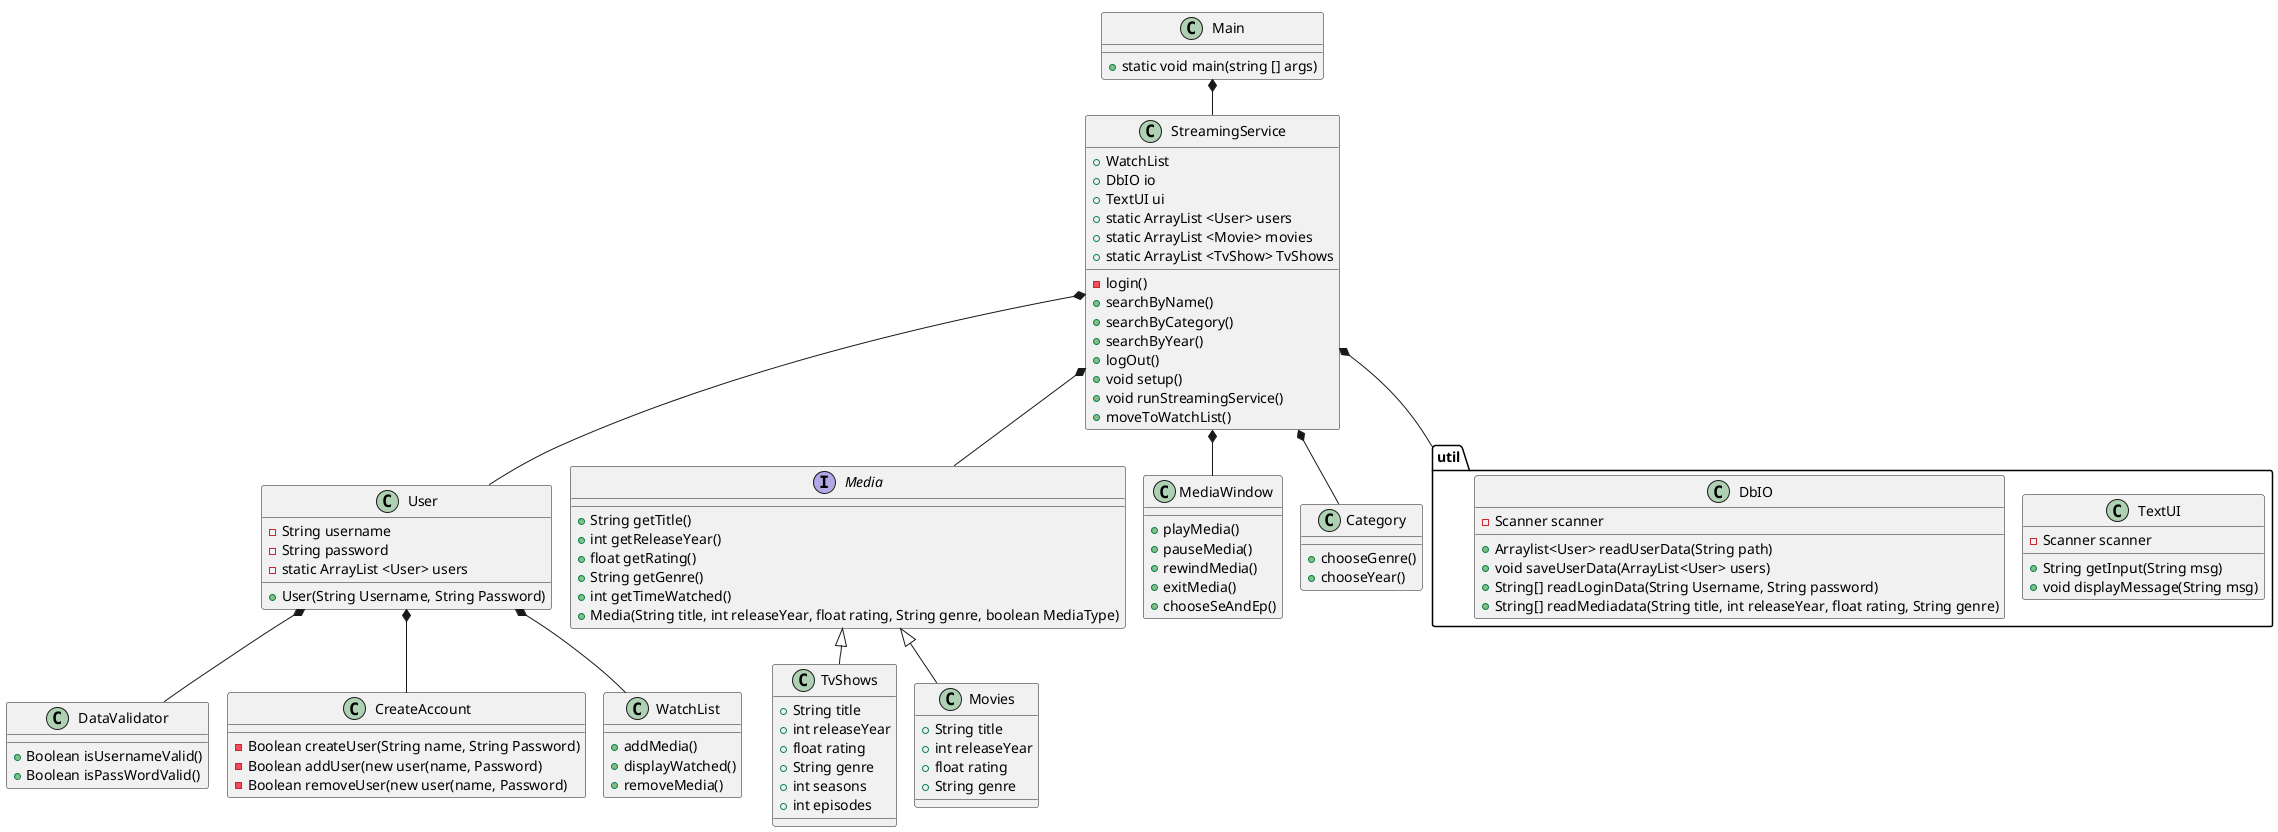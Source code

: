 @startuml
'Domænemodellen giver nye entity klasser
'Pakker, model og util
!pragma layout smetana

class Main
class User
class DataValidator
class CreateAccount
class WatchList
interface Media
class TvShows
class Movies
class MediaWindow
class Category
class StreamingService


package "util"{
       class TextUI
       class DbIO
       }

Main *-- StreamingService
StreamingService *-- User
User *-- DataValidator
User *-- CreateAccount
User *-- WatchList
StreamingService *-- Media
Media <|-- Movies
Media <|-- TvShows
StreamingService *-- MediaWindow
StreamingService *-- util
StreamingService *-- Category

Main : + static void main(string [] args)


StreamingService : + WatchList
StreamingService : + DbIO io
StreamingService : + TextUI ui
StreamingService : + static ArrayList <User> users
StreamingService : + static ArrayList <Movie> movies
StreamingService : + static ArrayList <TvShow> TvShows
'---_new-----
StreamingService : - login()
StreamingService : + searchByName()
StreamingService : + searchByCategory()
StreamingService : + searchByYear()
StreamingService : + logOut()
StreamingService : + void setup()
StreamingService : + void runStreamingService()
StreamingService : + moveToWatchList()
'-----------

User : - String username
User : - String password
User : - static ArrayList <User> users
'---_new-----
User : + User(String Username, String Password)

'-----------

'---_new-----
DataValidator : + Boolean isUsernameValid()
DataValidator : + Boolean isPassWordValid()
'-----------

CreateAccount : - Boolean createUser(String name, String Password)
CreateAccount : - Boolean addUser(new user(name, Password)
CreateAccount : - Boolean removeUser(new user(name, Password)


WatchList : + addMedia()
WatchList : + displayWatched()
WatchList : + removeMedia()


Media : + String getTitle()
Media : + int getReleaseYear()
Media : + float getRating()
Media : + String getGenre()
Media : + int getTimeWatched()
'---_new-----
Media : + Media(String title, int releaseYear, float rating, String genre, boolean MediaType)
'-----------

TvShows : + String title
TvShows : + int releaseYear
TvShows : + float rating
TvShows : + String genre
TvShows : + int seasons
TvShows : + int episodes

Movies : + String title
Movies : + int releaseYear
Movies : + float rating
Movies : + String genre

MediaWindow : + playMedia()
MediaWindow : + pauseMedia()
MediaWindow : + rewindMedia()
MediaWindow : + exitMedia()
MediaWindow : + chooseSeAndEp()

Category : + chooseGenre()
Category : + chooseYear()

DbIO : - Scanner scanner
'---_new-----
DbIO : + Arraylist<User> readUserData(String path)
DbIO : + void saveUserData(ArrayList<User> users)
DbIO : + String[] readLoginData(String Username, String password)
DbIO : + String[] readMediadata(String title, int releaseYear, float rating, String genre)
'-----------

TextUI : + String getInput(String msg)
TextUI : - Scanner scanner
TextUI : + void displayMessage(String msg)

@enduml
